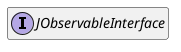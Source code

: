 @startuml
set namespaceSeparator \\
hide members
hide << alias >> circle

interface JObservableInterface
@enduml

